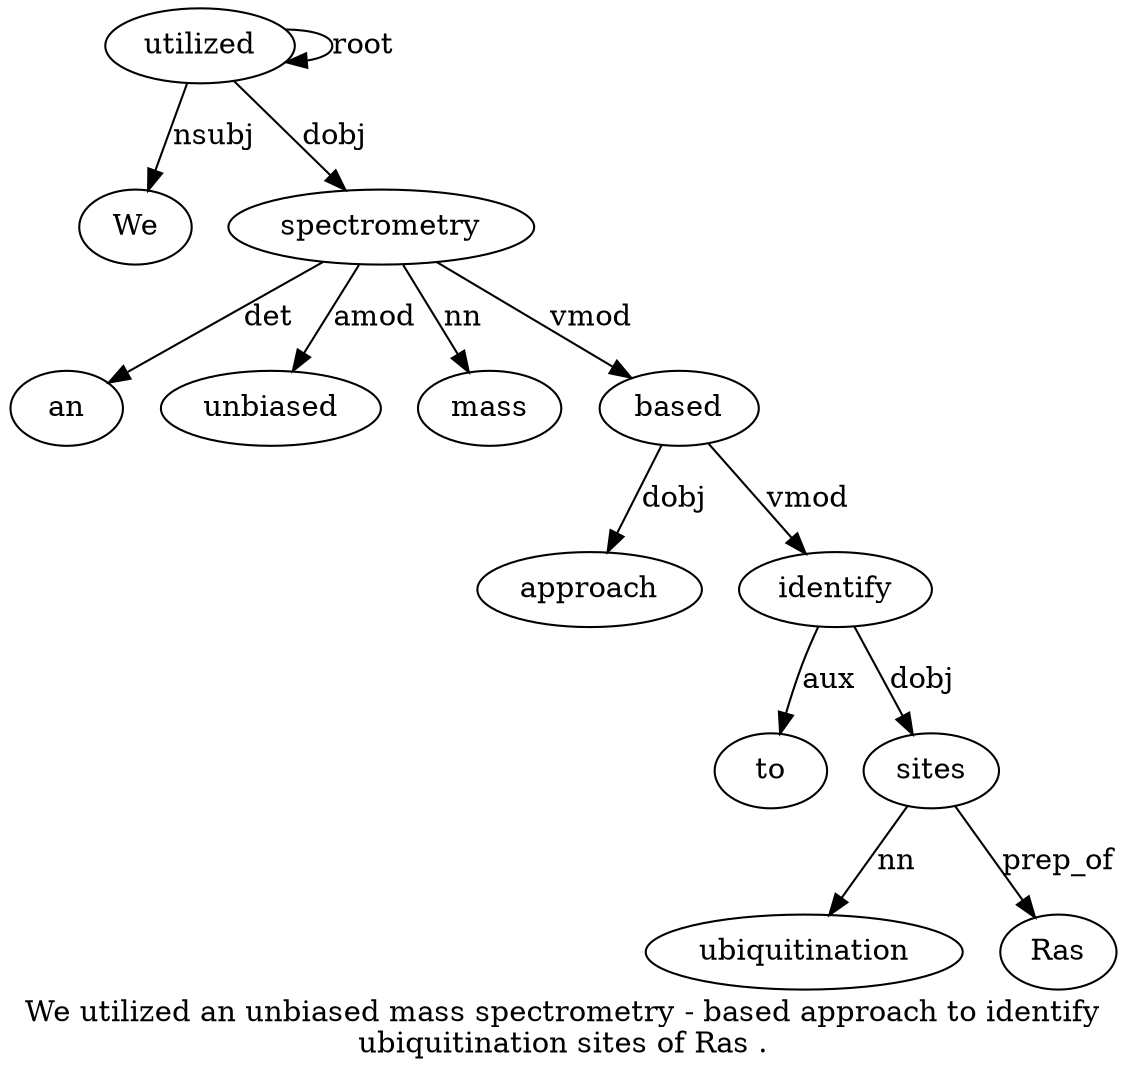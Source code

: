 digraph "We utilized an unbiased mass spectrometry - based approach to identify ubiquitination sites of Ras ." {
label="We utilized an unbiased mass spectrometry - based approach to identify
ubiquitination sites of Ras .";
utilized2 [style=filled, fillcolor=white, label=utilized];
We1 [style=filled, fillcolor=white, label=We];
utilized2 -> We1  [label=nsubj];
utilized2 -> utilized2  [label=root];
spectrometry6 [style=filled, fillcolor=white, label=spectrometry];
an3 [style=filled, fillcolor=white, label=an];
spectrometry6 -> an3  [label=det];
unbiased4 [style=filled, fillcolor=white, label=unbiased];
spectrometry6 -> unbiased4  [label=amod];
mass5 [style=filled, fillcolor=white, label=mass];
spectrometry6 -> mass5  [label=nn];
utilized2 -> spectrometry6  [label=dobj];
based8 [style=filled, fillcolor=white, label=based];
spectrometry6 -> based8  [label=vmod];
approach9 [style=filled, fillcolor=white, label=approach];
based8 -> approach9  [label=dobj];
identify11 [style=filled, fillcolor=white, label=identify];
to10 [style=filled, fillcolor=white, label=to];
identify11 -> to10  [label=aux];
based8 -> identify11  [label=vmod];
sites13 [style=filled, fillcolor=white, label=sites];
ubiquitination12 [style=filled, fillcolor=white, label=ubiquitination];
sites13 -> ubiquitination12  [label=nn];
identify11 -> sites13  [label=dobj];
Ras15 [style=filled, fillcolor=white, label=Ras];
sites13 -> Ras15  [label=prep_of];
}
